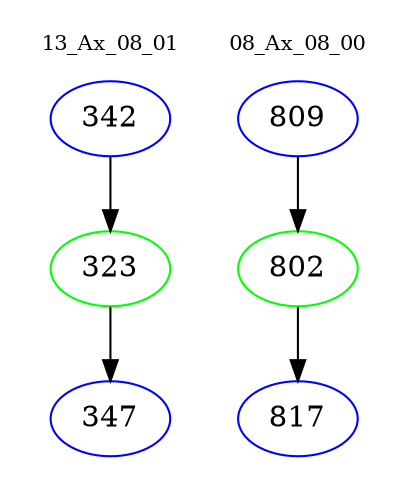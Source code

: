 digraph{
subgraph cluster_0 {
color = white
label = "13_Ax_08_01";
fontsize=10;
T0_342 [label="342", color="blue"]
T0_342 -> T0_323 [color="black"]
T0_323 [label="323", color="green"]
T0_323 -> T0_347 [color="black"]
T0_347 [label="347", color="blue"]
}
subgraph cluster_1 {
color = white
label = "08_Ax_08_00";
fontsize=10;
T1_809 [label="809", color="blue"]
T1_809 -> T1_802 [color="black"]
T1_802 [label="802", color="green"]
T1_802 -> T1_817 [color="black"]
T1_817 [label="817", color="blue"]
}
}

